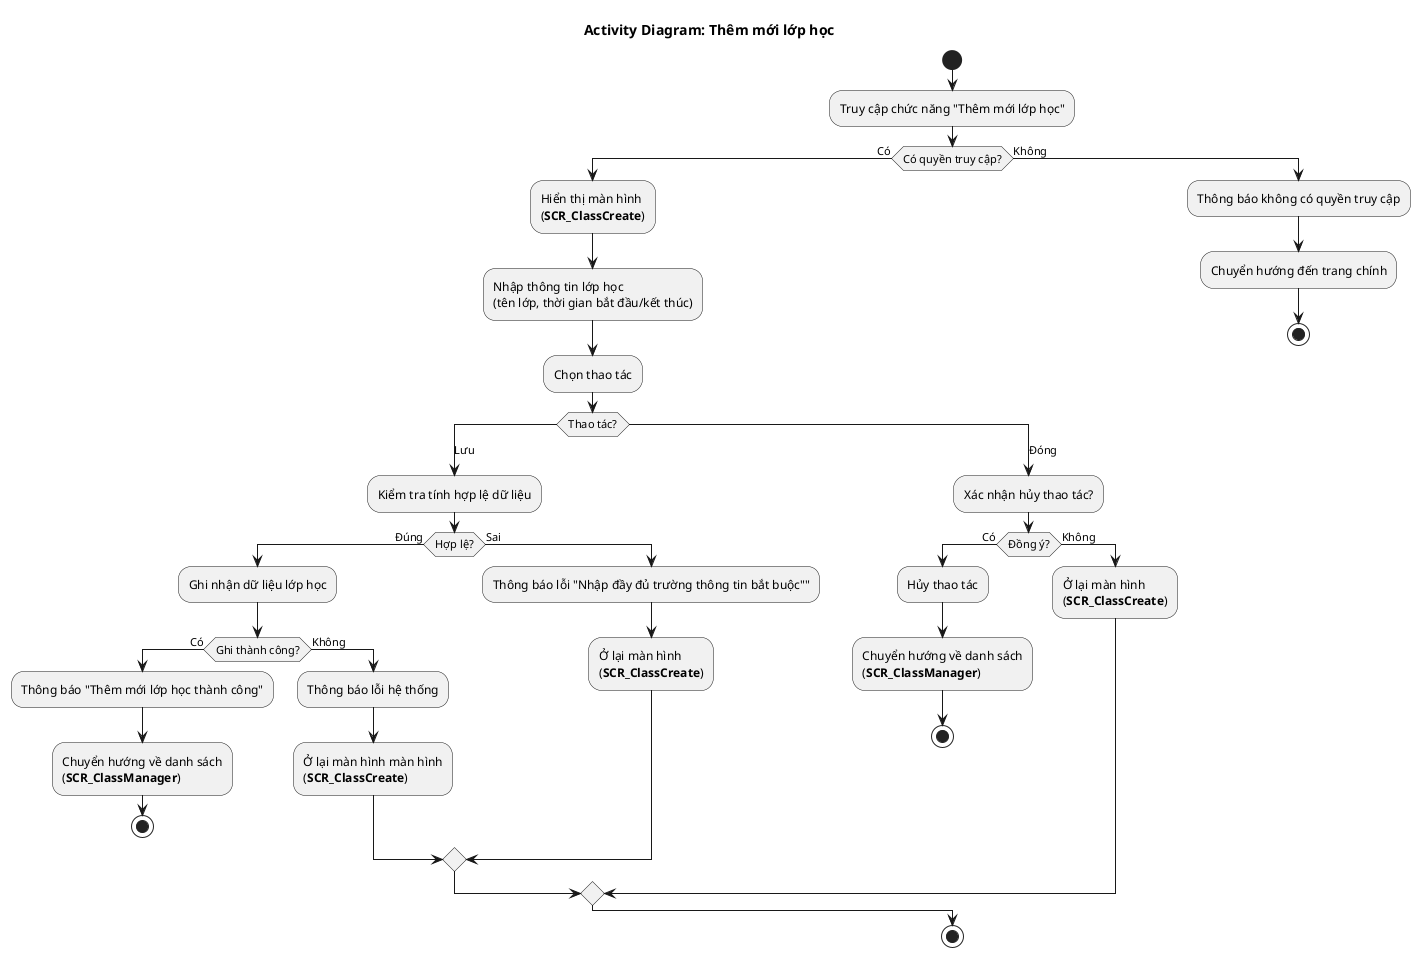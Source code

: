 @startuml AD_ClassManager_Create
!pragma layout smetana
title Activity Diagram: Thêm mới lớp học

start
:Truy cập chức năng "Thêm mới lớp học";

if (Có quyền truy cập?) then (Có)
  :Hiển thị màn hình\n(**SCR_ClassCreate**);
  
  :Nhập thông tin lớp học\n(tên lớp, thời gian bắt đầu/kết thúc);

  :Chọn thao tác;

  switch (Thao tác?)
    case (Lưu)
      :Kiểm tra tính hợp lệ dữ liệu;
      if (Hợp lệ?) then (Đúng)
        :Ghi nhận dữ liệu lớp học;
          if (Ghi thành công?) then (Có)
            :Thông báo "Thêm mới lớp học thành công";
            :Chuyển hướng về danh sách\n(**SCR_ClassManager**);
            stop
          else (Không)
            :Thông báo lỗi hệ thống;
            :Ở lại màn hình màn hình\n(**SCR_ClassCreate**);
          endif
      else (Sai)
        :Thông báo lỗi "Nhập đầy đủ trường thông tin bắt buộc"";
        :Ở lại màn hình\n(**SCR_ClassCreate**);
      endif

    case (Đóng)
      :Xác nhận hủy thao tác?;
      if (Đồng ý?) then (Có)
        :Hủy thao tác;
        :Chuyển hướng về danh sách\n(**SCR_ClassManager**);
        stop
      else (Không)
        :Ở lại màn hình\n(**SCR_ClassCreate**);
      endif
  endswitch
else (Không)
  :Thông báo không có quyền truy cập;
  :Chuyển hướng đến trang chính;
  stop
endif

stop
@enduml
